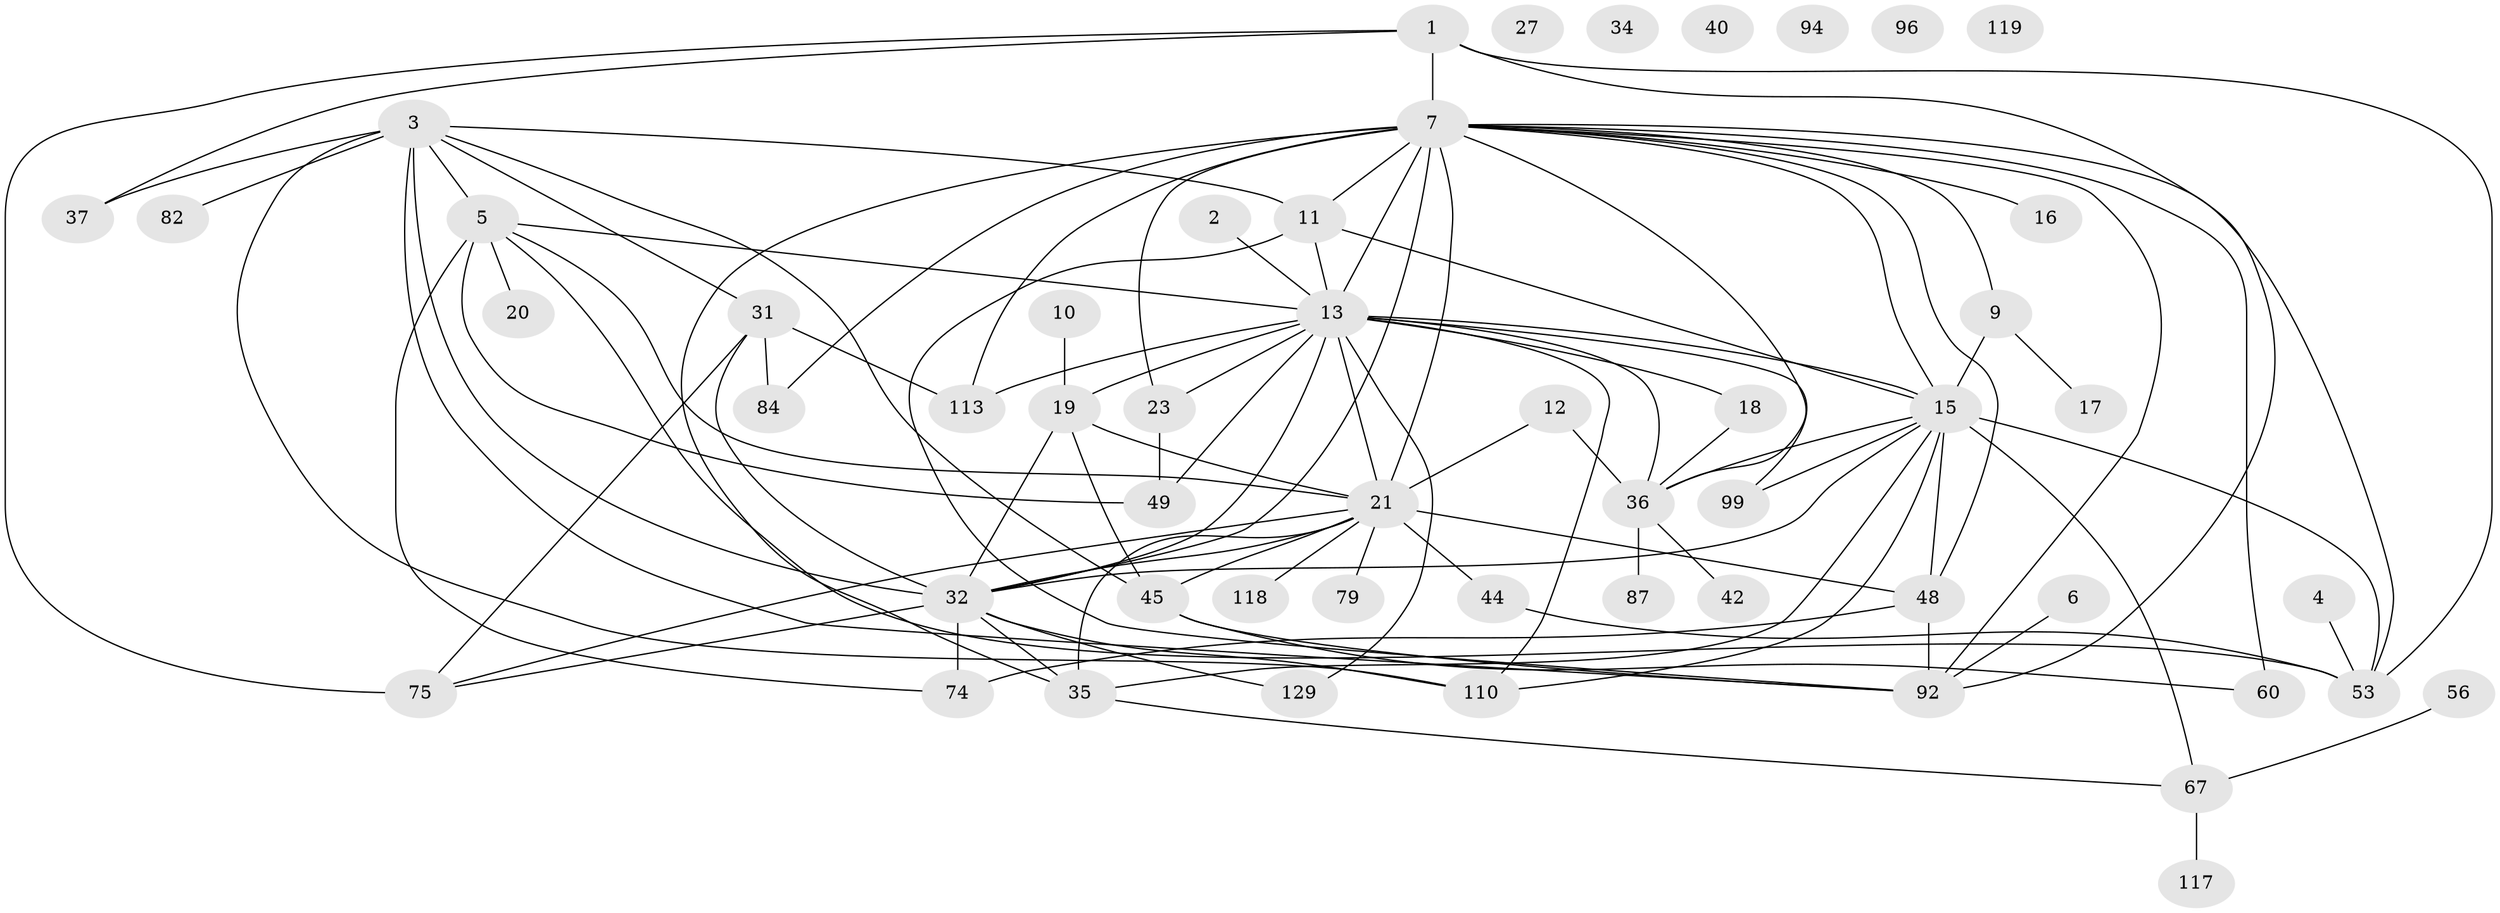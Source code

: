 // original degree distribution, {2: 0.2076923076923077, 1: 0.16923076923076924, 4: 0.18461538461538463, 5: 0.12307692307692308, 6: 0.05384615384615385, 7: 0.023076923076923078, 3: 0.19230769230769232, 0: 0.046153846153846156}
// Generated by graph-tools (version 1.1) at 2025/16/03/04/25 18:16:38]
// undirected, 53 vertices, 99 edges
graph export_dot {
graph [start="1"]
  node [color=gray90,style=filled];
  1 [super="+97"];
  2;
  3 [super="+66+47+109+100"];
  4 [super="+63"];
  5 [super="+71+108"];
  6 [super="+26"];
  7 [super="+50+51+8+38"];
  9 [super="+80"];
  10;
  11 [super="+24"];
  12 [super="+29+22"];
  13 [super="+68+30+62+83+43"];
  15 [super="+121+78+39"];
  16;
  17;
  18;
  19 [super="+25+28"];
  20;
  21 [super="+106+55"];
  23 [super="+130"];
  27;
  31 [super="+116+57"];
  32 [super="+33+86"];
  34;
  35 [super="+59+111"];
  36 [super="+104+112"];
  37 [super="+127"];
  40;
  42;
  44;
  45 [super="+91"];
  48 [super="+88+76"];
  49 [super="+65"];
  53 [super="+98+105"];
  56;
  60 [super="+64"];
  67 [super="+115"];
  74 [super="+93"];
  75;
  79;
  82;
  84;
  87;
  92 [super="+95"];
  94;
  96;
  99;
  110;
  113;
  117;
  118 [super="+126"];
  119;
  129;
  1 -- 37;
  1 -- 53;
  1 -- 75;
  1 -- 92;
  1 -- 7;
  2 -- 13;
  3 -- 32 [weight=2];
  3 -- 82;
  3 -- 5 [weight=2];
  3 -- 45 [weight=2];
  3 -- 110;
  3 -- 92;
  3 -- 37;
  3 -- 11;
  3 -- 31;
  4 -- 53;
  5 -- 49;
  5 -- 20;
  5 -- 21;
  5 -- 74;
  5 -- 13;
  5 -- 53;
  6 -- 92;
  7 -- 9;
  7 -- 11;
  7 -- 48;
  7 -- 23;
  7 -- 60;
  7 -- 13 [weight=5];
  7 -- 32;
  7 -- 36;
  7 -- 16 [weight=2];
  7 -- 113;
  7 -- 84;
  7 -- 21;
  7 -- 53;
  7 -- 15;
  7 -- 92;
  7 -- 35;
  9 -- 15 [weight=2];
  9 -- 17;
  10 -- 19;
  11 -- 13 [weight=2];
  11 -- 92;
  11 -- 15;
  12 -- 21;
  12 -- 36;
  13 -- 129;
  13 -- 19;
  13 -- 99;
  13 -- 36;
  13 -- 113;
  13 -- 18;
  13 -- 23;
  13 -- 21;
  13 -- 110;
  13 -- 49;
  13 -- 32 [weight=3];
  13 -- 15;
  15 -- 67;
  15 -- 36;
  15 -- 32 [weight=2];
  15 -- 35;
  15 -- 99;
  15 -- 110;
  15 -- 48;
  15 -- 53;
  18 -- 36;
  19 -- 32;
  19 -- 21;
  19 -- 45 [weight=2];
  21 -- 44 [weight=2];
  21 -- 75;
  21 -- 79;
  21 -- 48;
  21 -- 118;
  21 -- 32;
  21 -- 35;
  21 -- 45;
  23 -- 49;
  31 -- 32;
  31 -- 113;
  31 -- 84;
  31 -- 75;
  32 -- 129;
  32 -- 74;
  32 -- 75;
  32 -- 110;
  32 -- 35;
  35 -- 67;
  36 -- 42;
  36 -- 87;
  44 -- 53;
  45 -- 92;
  45 -- 60;
  48 -- 74;
  48 -- 92;
  56 -- 67;
  67 -- 117;
}
